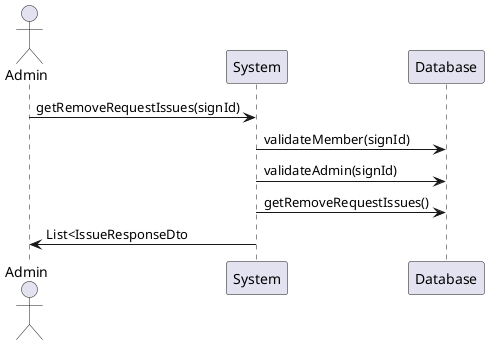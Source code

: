 @startuml
actor Admin
participant System
participant DBMS as "Database"

Admin -> System: getRemoveRequestIssues(signId)
System -> DBMS: validateMember(signId)
System -> DBMS: validateAdmin(signId)
System -> DBMS: getRemoveRequestIssues()
System -> Admin: List<IssueResponseDto
@enduml
